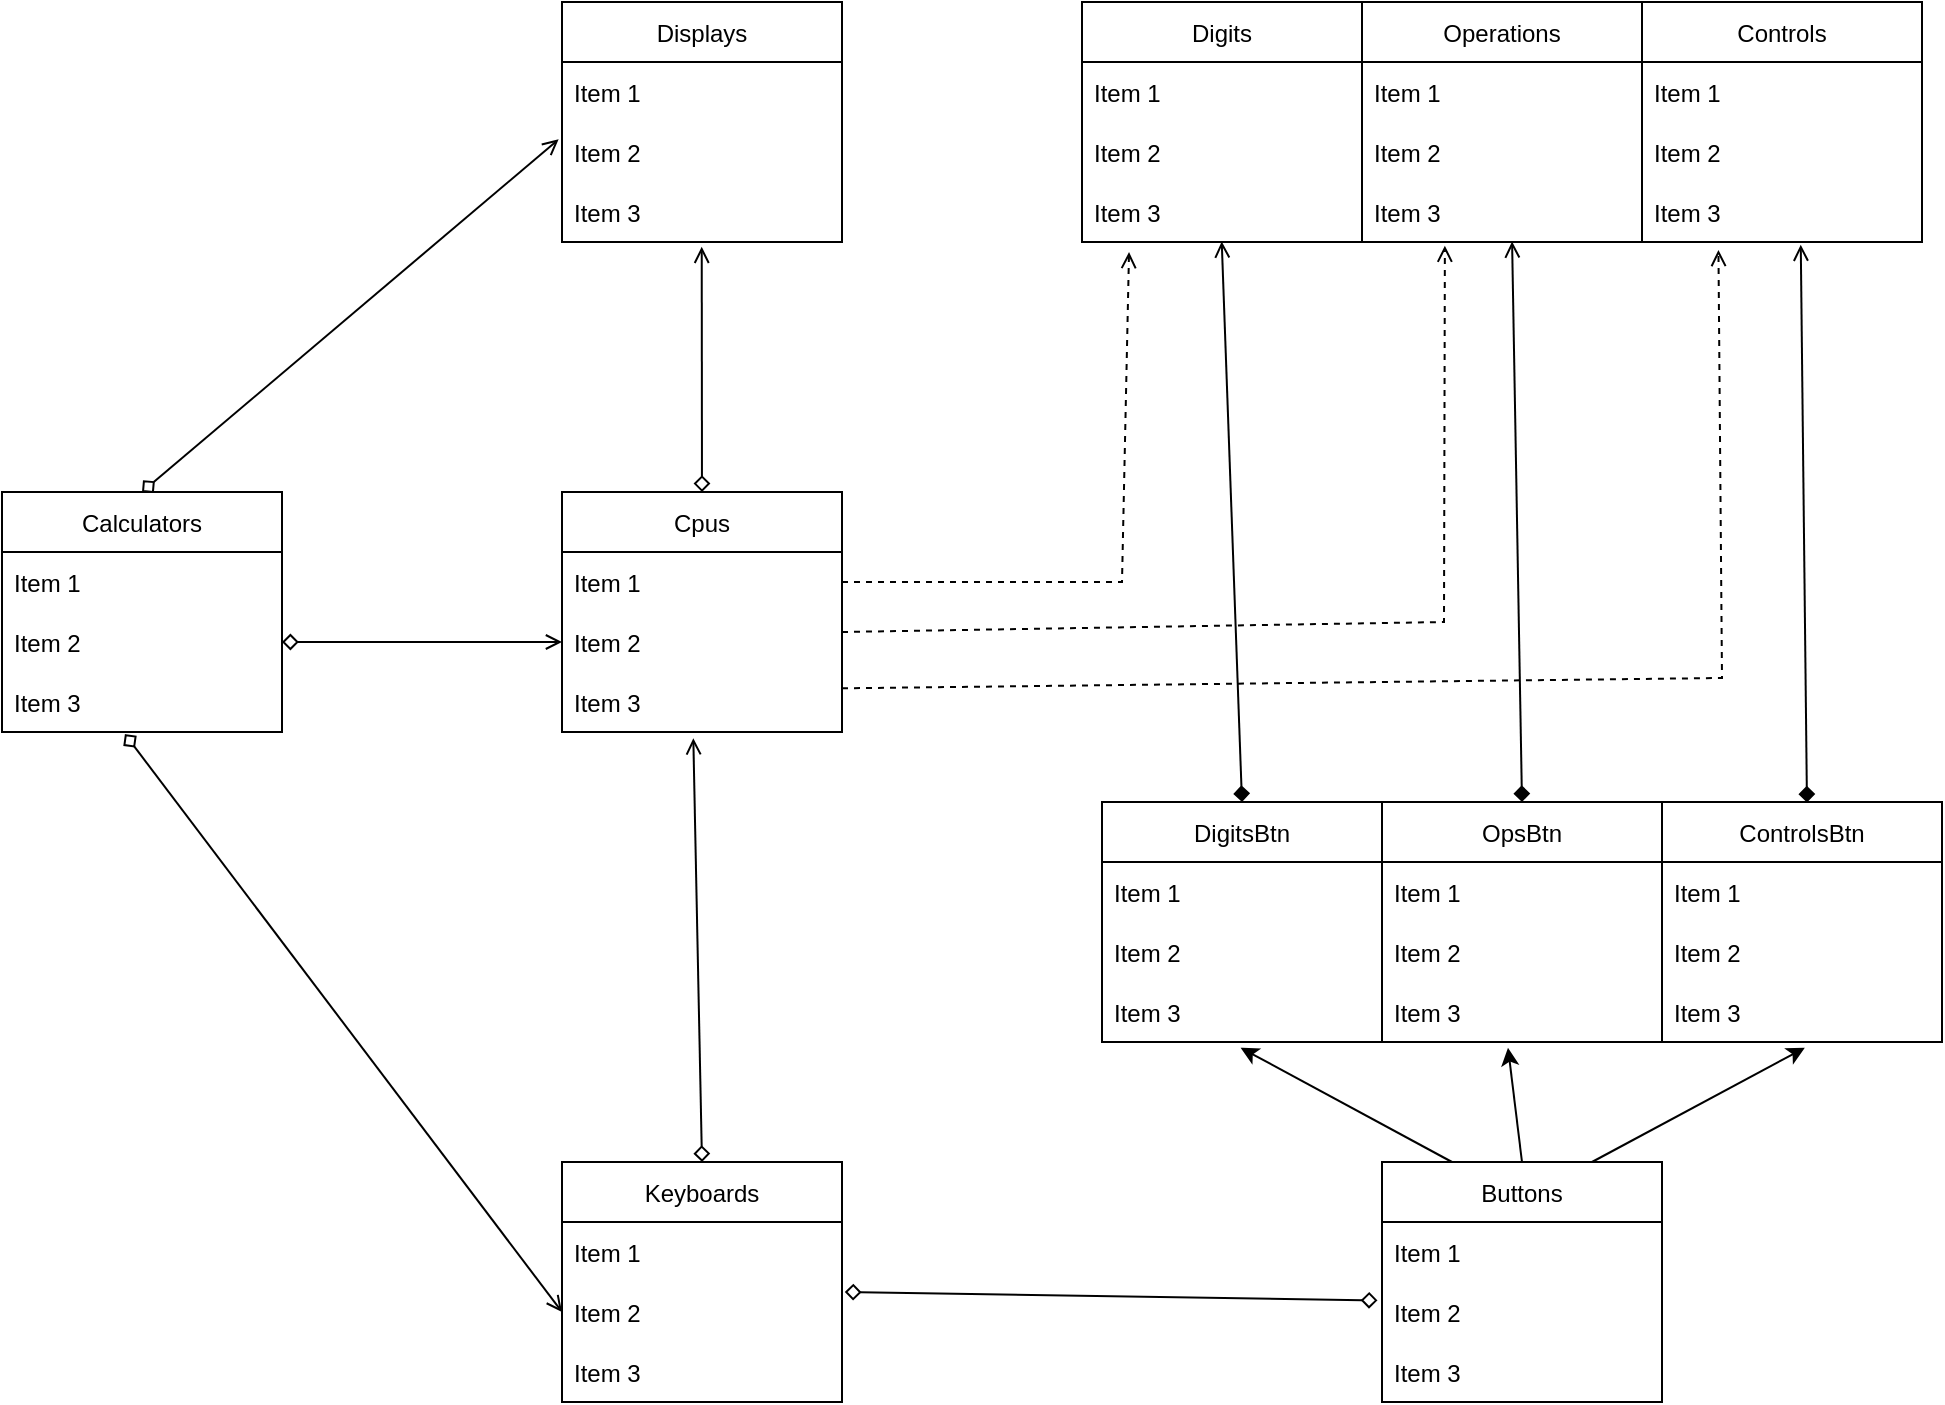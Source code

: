 <mxfile version="17.4.0" type="github">
  <diagram id="N7P-d8ys1Z3ynuPxni_u" name="Page-1">
    <mxGraphModel dx="1497" dy="735" grid="1" gridSize="10" guides="1" tooltips="1" connect="1" arrows="1" fold="1" page="1" pageScale="1" pageWidth="1100" pageHeight="850" math="0" shadow="0">
      <root>
        <mxCell id="0" />
        <mxCell id="1" parent="0" />
        <mxCell id="kSx1AaX-8GTqj39W6Hqu-1" value="Keyboards" style="swimlane;fontStyle=0;childLayout=stackLayout;horizontal=1;startSize=30;horizontalStack=0;resizeParent=1;resizeParentMax=0;resizeLast=0;collapsible=1;marginBottom=0;" vertex="1" parent="1">
          <mxGeometry x="410" y="700" width="140" height="120" as="geometry" />
        </mxCell>
        <mxCell id="kSx1AaX-8GTqj39W6Hqu-2" value="Item 1" style="text;strokeColor=none;fillColor=none;align=left;verticalAlign=middle;spacingLeft=4;spacingRight=4;overflow=hidden;points=[[0,0.5],[1,0.5]];portConstraint=eastwest;rotatable=0;" vertex="1" parent="kSx1AaX-8GTqj39W6Hqu-1">
          <mxGeometry y="30" width="140" height="30" as="geometry" />
        </mxCell>
        <mxCell id="kSx1AaX-8GTqj39W6Hqu-3" value="Item 2" style="text;strokeColor=none;fillColor=none;align=left;verticalAlign=middle;spacingLeft=4;spacingRight=4;overflow=hidden;points=[[0,0.5],[1,0.5]];portConstraint=eastwest;rotatable=0;" vertex="1" parent="kSx1AaX-8GTqj39W6Hqu-1">
          <mxGeometry y="60" width="140" height="30" as="geometry" />
        </mxCell>
        <mxCell id="kSx1AaX-8GTqj39W6Hqu-4" value="Item 3" style="text;strokeColor=none;fillColor=none;align=left;verticalAlign=middle;spacingLeft=4;spacingRight=4;overflow=hidden;points=[[0,0.5],[1,0.5]];portConstraint=eastwest;rotatable=0;" vertex="1" parent="kSx1AaX-8GTqj39W6Hqu-1">
          <mxGeometry y="90" width="140" height="30" as="geometry" />
        </mxCell>
        <mxCell id="kSx1AaX-8GTqj39W6Hqu-5" value="Buttons" style="swimlane;fontStyle=0;childLayout=stackLayout;horizontal=1;startSize=30;horizontalStack=0;resizeParent=1;resizeParentMax=0;resizeLast=0;collapsible=1;marginBottom=0;" vertex="1" parent="1">
          <mxGeometry x="820" y="700" width="140" height="120" as="geometry" />
        </mxCell>
        <mxCell id="kSx1AaX-8GTqj39W6Hqu-6" value="Item 1" style="text;strokeColor=none;fillColor=none;align=left;verticalAlign=middle;spacingLeft=4;spacingRight=4;overflow=hidden;points=[[0,0.5],[1,0.5]];portConstraint=eastwest;rotatable=0;" vertex="1" parent="kSx1AaX-8GTqj39W6Hqu-5">
          <mxGeometry y="30" width="140" height="30" as="geometry" />
        </mxCell>
        <mxCell id="kSx1AaX-8GTqj39W6Hqu-7" value="Item 2" style="text;strokeColor=none;fillColor=none;align=left;verticalAlign=middle;spacingLeft=4;spacingRight=4;overflow=hidden;points=[[0,0.5],[1,0.5]];portConstraint=eastwest;rotatable=0;" vertex="1" parent="kSx1AaX-8GTqj39W6Hqu-5">
          <mxGeometry y="60" width="140" height="30" as="geometry" />
        </mxCell>
        <mxCell id="kSx1AaX-8GTqj39W6Hqu-8" value="Item 3" style="text;strokeColor=none;fillColor=none;align=left;verticalAlign=middle;spacingLeft=4;spacingRight=4;overflow=hidden;points=[[0,0.5],[1,0.5]];portConstraint=eastwest;rotatable=0;" vertex="1" parent="kSx1AaX-8GTqj39W6Hqu-5">
          <mxGeometry y="90" width="140" height="30" as="geometry" />
        </mxCell>
        <mxCell id="kSx1AaX-8GTqj39W6Hqu-9" value="Displays" style="swimlane;fontStyle=0;childLayout=stackLayout;horizontal=1;startSize=30;horizontalStack=0;resizeParent=1;resizeParentMax=0;resizeLast=0;collapsible=1;marginBottom=0;" vertex="1" parent="1">
          <mxGeometry x="410" y="120" width="140" height="120" as="geometry" />
        </mxCell>
        <mxCell id="kSx1AaX-8GTqj39W6Hqu-10" value="Item 1" style="text;strokeColor=none;fillColor=none;align=left;verticalAlign=middle;spacingLeft=4;spacingRight=4;overflow=hidden;points=[[0,0.5],[1,0.5]];portConstraint=eastwest;rotatable=0;" vertex="1" parent="kSx1AaX-8GTqj39W6Hqu-9">
          <mxGeometry y="30" width="140" height="30" as="geometry" />
        </mxCell>
        <mxCell id="kSx1AaX-8GTqj39W6Hqu-11" value="Item 2" style="text;strokeColor=none;fillColor=none;align=left;verticalAlign=middle;spacingLeft=4;spacingRight=4;overflow=hidden;points=[[0,0.5],[1,0.5]];portConstraint=eastwest;rotatable=0;" vertex="1" parent="kSx1AaX-8GTqj39W6Hqu-9">
          <mxGeometry y="60" width="140" height="30" as="geometry" />
        </mxCell>
        <mxCell id="kSx1AaX-8GTqj39W6Hqu-12" value="Item 3" style="text;strokeColor=none;fillColor=none;align=left;verticalAlign=middle;spacingLeft=4;spacingRight=4;overflow=hidden;points=[[0,0.5],[1,0.5]];portConstraint=eastwest;rotatable=0;" vertex="1" parent="kSx1AaX-8GTqj39W6Hqu-9">
          <mxGeometry y="90" width="140" height="30" as="geometry" />
        </mxCell>
        <mxCell id="kSx1AaX-8GTqj39W6Hqu-13" value="Calculators" style="swimlane;fontStyle=0;childLayout=stackLayout;horizontal=1;startSize=30;horizontalStack=0;resizeParent=1;resizeParentMax=0;resizeLast=0;collapsible=1;marginBottom=0;" vertex="1" parent="1">
          <mxGeometry x="130" y="365" width="140" height="120" as="geometry" />
        </mxCell>
        <mxCell id="kSx1AaX-8GTqj39W6Hqu-14" value="Item 1" style="text;strokeColor=none;fillColor=none;align=left;verticalAlign=middle;spacingLeft=4;spacingRight=4;overflow=hidden;points=[[0,0.5],[1,0.5]];portConstraint=eastwest;rotatable=0;" vertex="1" parent="kSx1AaX-8GTqj39W6Hqu-13">
          <mxGeometry y="30" width="140" height="30" as="geometry" />
        </mxCell>
        <mxCell id="kSx1AaX-8GTqj39W6Hqu-15" value="Item 2" style="text;strokeColor=none;fillColor=none;align=left;verticalAlign=middle;spacingLeft=4;spacingRight=4;overflow=hidden;points=[[0,0.5],[1,0.5]];portConstraint=eastwest;rotatable=0;" vertex="1" parent="kSx1AaX-8GTqj39W6Hqu-13">
          <mxGeometry y="60" width="140" height="30" as="geometry" />
        </mxCell>
        <mxCell id="kSx1AaX-8GTqj39W6Hqu-16" value="Item 3" style="text;strokeColor=none;fillColor=none;align=left;verticalAlign=middle;spacingLeft=4;spacingRight=4;overflow=hidden;points=[[0,0.5],[1,0.5]];portConstraint=eastwest;rotatable=0;" vertex="1" parent="kSx1AaX-8GTqj39W6Hqu-13">
          <mxGeometry y="90" width="140" height="30" as="geometry" />
        </mxCell>
        <mxCell id="kSx1AaX-8GTqj39W6Hqu-17" value="Cpus" style="swimlane;fontStyle=0;childLayout=stackLayout;horizontal=1;startSize=30;horizontalStack=0;resizeParent=1;resizeParentMax=0;resizeLast=0;collapsible=1;marginBottom=0;" vertex="1" parent="1">
          <mxGeometry x="410" y="365" width="140" height="120" as="geometry" />
        </mxCell>
        <mxCell id="kSx1AaX-8GTqj39W6Hqu-18" value="Item 1" style="text;strokeColor=none;fillColor=none;align=left;verticalAlign=middle;spacingLeft=4;spacingRight=4;overflow=hidden;points=[[0,0.5],[1,0.5]];portConstraint=eastwest;rotatable=0;" vertex="1" parent="kSx1AaX-8GTqj39W6Hqu-17">
          <mxGeometry y="30" width="140" height="30" as="geometry" />
        </mxCell>
        <mxCell id="kSx1AaX-8GTqj39W6Hqu-19" value="Item 2" style="text;strokeColor=none;fillColor=none;align=left;verticalAlign=middle;spacingLeft=4;spacingRight=4;overflow=hidden;points=[[0,0.5],[1,0.5]];portConstraint=eastwest;rotatable=0;" vertex="1" parent="kSx1AaX-8GTqj39W6Hqu-17">
          <mxGeometry y="60" width="140" height="30" as="geometry" />
        </mxCell>
        <mxCell id="kSx1AaX-8GTqj39W6Hqu-20" value="Item 3" style="text;strokeColor=none;fillColor=none;align=left;verticalAlign=middle;spacingLeft=4;spacingRight=4;overflow=hidden;points=[[0,0.5],[1,0.5]];portConstraint=eastwest;rotatable=0;" vertex="1" parent="kSx1AaX-8GTqj39W6Hqu-17">
          <mxGeometry y="90" width="140" height="30" as="geometry" />
        </mxCell>
        <mxCell id="kSx1AaX-8GTqj39W6Hqu-21" value="ControlsBtn" style="swimlane;fontStyle=0;childLayout=stackLayout;horizontal=1;startSize=30;horizontalStack=0;resizeParent=1;resizeParentMax=0;resizeLast=0;collapsible=1;marginBottom=0;" vertex="1" parent="1">
          <mxGeometry x="960" y="520" width="140" height="120" as="geometry" />
        </mxCell>
        <mxCell id="kSx1AaX-8GTqj39W6Hqu-22" value="Item 1" style="text;strokeColor=none;fillColor=none;align=left;verticalAlign=middle;spacingLeft=4;spacingRight=4;overflow=hidden;points=[[0,0.5],[1,0.5]];portConstraint=eastwest;rotatable=0;" vertex="1" parent="kSx1AaX-8GTqj39W6Hqu-21">
          <mxGeometry y="30" width="140" height="30" as="geometry" />
        </mxCell>
        <mxCell id="kSx1AaX-8GTqj39W6Hqu-23" value="Item 2" style="text;strokeColor=none;fillColor=none;align=left;verticalAlign=middle;spacingLeft=4;spacingRight=4;overflow=hidden;points=[[0,0.5],[1,0.5]];portConstraint=eastwest;rotatable=0;" vertex="1" parent="kSx1AaX-8GTqj39W6Hqu-21">
          <mxGeometry y="60" width="140" height="30" as="geometry" />
        </mxCell>
        <mxCell id="kSx1AaX-8GTqj39W6Hqu-24" value="Item 3" style="text;strokeColor=none;fillColor=none;align=left;verticalAlign=middle;spacingLeft=4;spacingRight=4;overflow=hidden;points=[[0,0.5],[1,0.5]];portConstraint=eastwest;rotatable=0;" vertex="1" parent="kSx1AaX-8GTqj39W6Hqu-21">
          <mxGeometry y="90" width="140" height="30" as="geometry" />
        </mxCell>
        <mxCell id="kSx1AaX-8GTqj39W6Hqu-25" value="OpsBtn" style="swimlane;fontStyle=0;childLayout=stackLayout;horizontal=1;startSize=30;horizontalStack=0;resizeParent=1;resizeParentMax=0;resizeLast=0;collapsible=1;marginBottom=0;" vertex="1" parent="1">
          <mxGeometry x="820" y="520" width="140" height="120" as="geometry" />
        </mxCell>
        <mxCell id="kSx1AaX-8GTqj39W6Hqu-26" value="Item 1" style="text;strokeColor=none;fillColor=none;align=left;verticalAlign=middle;spacingLeft=4;spacingRight=4;overflow=hidden;points=[[0,0.5],[1,0.5]];portConstraint=eastwest;rotatable=0;" vertex="1" parent="kSx1AaX-8GTqj39W6Hqu-25">
          <mxGeometry y="30" width="140" height="30" as="geometry" />
        </mxCell>
        <mxCell id="kSx1AaX-8GTqj39W6Hqu-27" value="Item 2" style="text;strokeColor=none;fillColor=none;align=left;verticalAlign=middle;spacingLeft=4;spacingRight=4;overflow=hidden;points=[[0,0.5],[1,0.5]];portConstraint=eastwest;rotatable=0;" vertex="1" parent="kSx1AaX-8GTqj39W6Hqu-25">
          <mxGeometry y="60" width="140" height="30" as="geometry" />
        </mxCell>
        <mxCell id="kSx1AaX-8GTqj39W6Hqu-28" value="Item 3" style="text;strokeColor=none;fillColor=none;align=left;verticalAlign=middle;spacingLeft=4;spacingRight=4;overflow=hidden;points=[[0,0.5],[1,0.5]];portConstraint=eastwest;rotatable=0;" vertex="1" parent="kSx1AaX-8GTqj39W6Hqu-25">
          <mxGeometry y="90" width="140" height="30" as="geometry" />
        </mxCell>
        <mxCell id="kSx1AaX-8GTqj39W6Hqu-29" value="DigitsBtn" style="swimlane;fontStyle=0;childLayout=stackLayout;horizontal=1;startSize=30;horizontalStack=0;resizeParent=1;resizeParentMax=0;resizeLast=0;collapsible=1;marginBottom=0;" vertex="1" parent="1">
          <mxGeometry x="680" y="520" width="140" height="120" as="geometry" />
        </mxCell>
        <mxCell id="kSx1AaX-8GTqj39W6Hqu-30" value="Item 1" style="text;strokeColor=none;fillColor=none;align=left;verticalAlign=middle;spacingLeft=4;spacingRight=4;overflow=hidden;points=[[0,0.5],[1,0.5]];portConstraint=eastwest;rotatable=0;" vertex="1" parent="kSx1AaX-8GTqj39W6Hqu-29">
          <mxGeometry y="30" width="140" height="30" as="geometry" />
        </mxCell>
        <mxCell id="kSx1AaX-8GTqj39W6Hqu-31" value="Item 2" style="text;strokeColor=none;fillColor=none;align=left;verticalAlign=middle;spacingLeft=4;spacingRight=4;overflow=hidden;points=[[0,0.5],[1,0.5]];portConstraint=eastwest;rotatable=0;" vertex="1" parent="kSx1AaX-8GTqj39W6Hqu-29">
          <mxGeometry y="60" width="140" height="30" as="geometry" />
        </mxCell>
        <mxCell id="kSx1AaX-8GTqj39W6Hqu-32" value="Item 3" style="text;strokeColor=none;fillColor=none;align=left;verticalAlign=middle;spacingLeft=4;spacingRight=4;overflow=hidden;points=[[0,0.5],[1,0.5]];portConstraint=eastwest;rotatable=0;" vertex="1" parent="kSx1AaX-8GTqj39W6Hqu-29">
          <mxGeometry y="90" width="140" height="30" as="geometry" />
        </mxCell>
        <mxCell id="kSx1AaX-8GTqj39W6Hqu-33" value="Controls" style="swimlane;fontStyle=0;childLayout=stackLayout;horizontal=1;startSize=30;horizontalStack=0;resizeParent=1;resizeParentMax=0;resizeLast=0;collapsible=1;marginBottom=0;" vertex="1" parent="1">
          <mxGeometry x="950" y="120" width="140" height="120" as="geometry" />
        </mxCell>
        <mxCell id="kSx1AaX-8GTqj39W6Hqu-34" value="Item 1" style="text;strokeColor=none;fillColor=none;align=left;verticalAlign=middle;spacingLeft=4;spacingRight=4;overflow=hidden;points=[[0,0.5],[1,0.5]];portConstraint=eastwest;rotatable=0;" vertex="1" parent="kSx1AaX-8GTqj39W6Hqu-33">
          <mxGeometry y="30" width="140" height="30" as="geometry" />
        </mxCell>
        <mxCell id="kSx1AaX-8GTqj39W6Hqu-35" value="Item 2" style="text;strokeColor=none;fillColor=none;align=left;verticalAlign=middle;spacingLeft=4;spacingRight=4;overflow=hidden;points=[[0,0.5],[1,0.5]];portConstraint=eastwest;rotatable=0;" vertex="1" parent="kSx1AaX-8GTqj39W6Hqu-33">
          <mxGeometry y="60" width="140" height="30" as="geometry" />
        </mxCell>
        <mxCell id="kSx1AaX-8GTqj39W6Hqu-36" value="Item 3" style="text;strokeColor=none;fillColor=none;align=left;verticalAlign=middle;spacingLeft=4;spacingRight=4;overflow=hidden;points=[[0,0.5],[1,0.5]];portConstraint=eastwest;rotatable=0;" vertex="1" parent="kSx1AaX-8GTqj39W6Hqu-33">
          <mxGeometry y="90" width="140" height="30" as="geometry" />
        </mxCell>
        <mxCell id="kSx1AaX-8GTqj39W6Hqu-37" value="Operations" style="swimlane;fontStyle=0;childLayout=stackLayout;horizontal=1;startSize=30;horizontalStack=0;resizeParent=1;resizeParentMax=0;resizeLast=0;collapsible=1;marginBottom=0;" vertex="1" parent="1">
          <mxGeometry x="810" y="120" width="140" height="120" as="geometry" />
        </mxCell>
        <mxCell id="kSx1AaX-8GTqj39W6Hqu-38" value="Item 1" style="text;strokeColor=none;fillColor=none;align=left;verticalAlign=middle;spacingLeft=4;spacingRight=4;overflow=hidden;points=[[0,0.5],[1,0.5]];portConstraint=eastwest;rotatable=0;" vertex="1" parent="kSx1AaX-8GTqj39W6Hqu-37">
          <mxGeometry y="30" width="140" height="30" as="geometry" />
        </mxCell>
        <mxCell id="kSx1AaX-8GTqj39W6Hqu-39" value="Item 2" style="text;strokeColor=none;fillColor=none;align=left;verticalAlign=middle;spacingLeft=4;spacingRight=4;overflow=hidden;points=[[0,0.5],[1,0.5]];portConstraint=eastwest;rotatable=0;" vertex="1" parent="kSx1AaX-8GTqj39W6Hqu-37">
          <mxGeometry y="60" width="140" height="30" as="geometry" />
        </mxCell>
        <mxCell id="kSx1AaX-8GTqj39W6Hqu-40" value="Item 3" style="text;strokeColor=none;fillColor=none;align=left;verticalAlign=middle;spacingLeft=4;spacingRight=4;overflow=hidden;points=[[0,0.5],[1,0.5]];portConstraint=eastwest;rotatable=0;" vertex="1" parent="kSx1AaX-8GTqj39W6Hqu-37">
          <mxGeometry y="90" width="140" height="30" as="geometry" />
        </mxCell>
        <mxCell id="kSx1AaX-8GTqj39W6Hqu-41" value="Digits" style="swimlane;fontStyle=0;childLayout=stackLayout;horizontal=1;startSize=30;horizontalStack=0;resizeParent=1;resizeParentMax=0;resizeLast=0;collapsible=1;marginBottom=0;" vertex="1" parent="1">
          <mxGeometry x="670" y="120" width="140" height="120" as="geometry" />
        </mxCell>
        <mxCell id="kSx1AaX-8GTqj39W6Hqu-42" value="Item 1" style="text;strokeColor=none;fillColor=none;align=left;verticalAlign=middle;spacingLeft=4;spacingRight=4;overflow=hidden;points=[[0,0.5],[1,0.5]];portConstraint=eastwest;rotatable=0;" vertex="1" parent="kSx1AaX-8GTqj39W6Hqu-41">
          <mxGeometry y="30" width="140" height="30" as="geometry" />
        </mxCell>
        <mxCell id="kSx1AaX-8GTqj39W6Hqu-43" value="Item 2" style="text;strokeColor=none;fillColor=none;align=left;verticalAlign=middle;spacingLeft=4;spacingRight=4;overflow=hidden;points=[[0,0.5],[1,0.5]];portConstraint=eastwest;rotatable=0;" vertex="1" parent="kSx1AaX-8GTqj39W6Hqu-41">
          <mxGeometry y="60" width="140" height="30" as="geometry" />
        </mxCell>
        <mxCell id="kSx1AaX-8GTqj39W6Hqu-44" value="Item 3" style="text;strokeColor=none;fillColor=none;align=left;verticalAlign=middle;spacingLeft=4;spacingRight=4;overflow=hidden;points=[[0,0.5],[1,0.5]];portConstraint=eastwest;rotatable=0;" vertex="1" parent="kSx1AaX-8GTqj39W6Hqu-41">
          <mxGeometry y="90" width="140" height="30" as="geometry" />
        </mxCell>
        <mxCell id="kSx1AaX-8GTqj39W6Hqu-50" value="" style="endArrow=diamond;html=1;rounded=0;endFill=1;startArrow=open;startFill=0;exitX=0.499;exitY=0.991;exitDx=0;exitDy=0;exitPerimeter=0;entryX=0.5;entryY=0;entryDx=0;entryDy=0;" edge="1" parent="1" source="kSx1AaX-8GTqj39W6Hqu-44" target="kSx1AaX-8GTqj39W6Hqu-29">
          <mxGeometry width="50" height="50" relative="1" as="geometry">
            <mxPoint x="750" y="480" as="sourcePoint" />
            <mxPoint x="720" y="430" as="targetPoint" />
          </mxGeometry>
        </mxCell>
        <mxCell id="kSx1AaX-8GTqj39W6Hqu-51" value="" style="endArrow=open;html=1;rounded=0;endFill=0;entryX=0.536;entryY=0.991;entryDx=0;entryDy=0;entryPerimeter=0;exitX=0.5;exitY=0;exitDx=0;exitDy=0;startArrow=diamond;startFill=1;" edge="1" parent="1" source="kSx1AaX-8GTqj39W6Hqu-25" target="kSx1AaX-8GTqj39W6Hqu-40">
          <mxGeometry width="50" height="50" relative="1" as="geometry">
            <mxPoint x="885.07" y="516.04" as="sourcePoint" />
            <mxPoint x="874.93" y="320.0" as="targetPoint" />
          </mxGeometry>
        </mxCell>
        <mxCell id="kSx1AaX-8GTqj39W6Hqu-52" value="" style="endArrow=open;html=1;rounded=0;endFill=0;entryX=0.567;entryY=1.044;entryDx=0;entryDy=0;entryPerimeter=0;exitX=0.5;exitY=0;exitDx=0;exitDy=0;startArrow=diamond;startFill=1;" edge="1" parent="1" target="kSx1AaX-8GTqj39W6Hqu-36">
          <mxGeometry width="50" height="50" relative="1" as="geometry">
            <mxPoint x="1032.48" y="520.27" as="sourcePoint" />
            <mxPoint x="1027.52" y="320" as="targetPoint" />
          </mxGeometry>
        </mxCell>
        <mxCell id="kSx1AaX-8GTqj39W6Hqu-57" value="" style="endArrow=classic;html=1;rounded=0;entryX=0.495;entryY=1.096;entryDx=0;entryDy=0;exitX=0.25;exitY=0;exitDx=0;exitDy=0;entryPerimeter=0;" edge="1" parent="1" source="kSx1AaX-8GTqj39W6Hqu-5" target="kSx1AaX-8GTqj39W6Hqu-32">
          <mxGeometry width="50" height="50" relative="1" as="geometry">
            <mxPoint x="830.3" y="660" as="sourcePoint" />
            <mxPoint x="740" y="708.68" as="targetPoint" />
          </mxGeometry>
        </mxCell>
        <mxCell id="kSx1AaX-8GTqj39W6Hqu-58" value="" style="endArrow=classic;html=1;rounded=0;entryX=0.45;entryY=1.096;entryDx=0;entryDy=0;exitX=0.5;exitY=0;exitDx=0;exitDy=0;entryPerimeter=0;" edge="1" parent="1" source="kSx1AaX-8GTqj39W6Hqu-5" target="kSx1AaX-8GTqj39W6Hqu-28">
          <mxGeometry width="50" height="50" relative="1" as="geometry">
            <mxPoint x="932.85" y="687.12" as="sourcePoint" />
            <mxPoint x="827.15" y="630.0" as="targetPoint" />
          </mxGeometry>
        </mxCell>
        <mxCell id="kSx1AaX-8GTqj39W6Hqu-60" value="" style="endArrow=classic;html=1;rounded=0;entryX=0.51;entryY=1.096;entryDx=0;entryDy=0;exitX=0.75;exitY=0;exitDx=0;exitDy=0;entryPerimeter=0;" edge="1" parent="1" source="kSx1AaX-8GTqj39W6Hqu-5" target="kSx1AaX-8GTqj39W6Hqu-24">
          <mxGeometry width="50" height="50" relative="1" as="geometry">
            <mxPoint x="987" y="710" as="sourcePoint" />
            <mxPoint x="980" y="652.88" as="targetPoint" />
          </mxGeometry>
        </mxCell>
        <mxCell id="kSx1AaX-8GTqj39W6Hqu-62" value="" style="endArrow=diamond;html=1;rounded=0;entryX=-0.016;entryY=0.307;entryDx=0;entryDy=0;entryPerimeter=0;exitX=1.01;exitY=0.167;exitDx=0;exitDy=0;exitPerimeter=0;startArrow=diamond;startFill=0;endFill=0;" edge="1" parent="1" source="kSx1AaX-8GTqj39W6Hqu-3" target="kSx1AaX-8GTqj39W6Hqu-7">
          <mxGeometry width="50" height="50" relative="1" as="geometry">
            <mxPoint x="650" y="785" as="sourcePoint" />
            <mxPoint x="700" y="735" as="targetPoint" />
          </mxGeometry>
        </mxCell>
        <mxCell id="kSx1AaX-8GTqj39W6Hqu-63" value="" style="endArrow=diamond;html=1;rounded=0;endFill=0;startArrow=open;startFill=0;exitX=0.469;exitY=1.105;exitDx=0;exitDy=0;exitPerimeter=0;entryX=0.5;entryY=0;entryDx=0;entryDy=0;" edge="1" parent="1" source="kSx1AaX-8GTqj39W6Hqu-20" target="kSx1AaX-8GTqj39W6Hqu-1">
          <mxGeometry width="50" height="50" relative="1" as="geometry">
            <mxPoint x="474.93" y="499.73" as="sourcePoint" />
            <mxPoint x="476" y="680" as="targetPoint" />
          </mxGeometry>
        </mxCell>
        <mxCell id="kSx1AaX-8GTqj39W6Hqu-64" value="" style="endArrow=diamond;html=1;rounded=0;endFill=0;startArrow=open;startFill=0;entryX=0.5;entryY=0;entryDx=0;entryDy=0;exitX=0.499;exitY=1.079;exitDx=0;exitDy=0;exitPerimeter=0;" edge="1" parent="1" source="kSx1AaX-8GTqj39W6Hqu-12" target="kSx1AaX-8GTqj39W6Hqu-17">
          <mxGeometry width="50" height="50" relative="1" as="geometry">
            <mxPoint x="480" y="200" as="sourcePoint" />
            <mxPoint x="478" y="330" as="targetPoint" />
          </mxGeometry>
        </mxCell>
        <mxCell id="kSx1AaX-8GTqj39W6Hqu-65" value="" style="endArrow=diamond;html=1;rounded=0;endFill=0;startArrow=open;startFill=0;entryX=0.5;entryY=0;entryDx=0;entryDy=0;exitX=-0.012;exitY=0.289;exitDx=0;exitDy=0;exitPerimeter=0;" edge="1" parent="1" source="kSx1AaX-8GTqj39W6Hqu-11" target="kSx1AaX-8GTqj39W6Hqu-13">
          <mxGeometry width="50" height="50" relative="1" as="geometry">
            <mxPoint x="300.0" y="153.69" as="sourcePoint" />
            <mxPoint x="300.14" y="366.32" as="targetPoint" />
          </mxGeometry>
        </mxCell>
        <mxCell id="kSx1AaX-8GTqj39W6Hqu-67" value="" style="endArrow=diamond;html=1;rounded=0;endFill=0;startArrow=open;startFill=0;entryX=1;entryY=0.5;entryDx=0;entryDy=0;exitX=0;exitY=0.5;exitDx=0;exitDy=0;" edge="1" parent="1" source="kSx1AaX-8GTqj39W6Hqu-19" target="kSx1AaX-8GTqj39W6Hqu-15">
          <mxGeometry width="50" height="50" relative="1" as="geometry">
            <mxPoint x="418.32" y="108.67" as="sourcePoint" />
            <mxPoint x="210" y="375" as="targetPoint" />
          </mxGeometry>
        </mxCell>
        <mxCell id="kSx1AaX-8GTqj39W6Hqu-68" value="" style="endArrow=diamond;html=1;rounded=0;endFill=0;startArrow=open;startFill=0;exitX=0;exitY=0.5;exitDx=0;exitDy=0;entryX=0.439;entryY=1.035;entryDx=0;entryDy=0;entryPerimeter=0;" edge="1" parent="1" source="kSx1AaX-8GTqj39W6Hqu-3" target="kSx1AaX-8GTqj39W6Hqu-16">
          <mxGeometry width="50" height="50" relative="1" as="geometry">
            <mxPoint x="410.0" y="433.67" as="sourcePoint" />
            <mxPoint x="190" y="540" as="targetPoint" />
          </mxGeometry>
        </mxCell>
        <mxCell id="kSx1AaX-8GTqj39W6Hqu-74" value="" style="endArrow=open;html=1;rounded=0;dashed=1;exitX=1;exitY=0.5;exitDx=0;exitDy=0;entryX=0.168;entryY=1.167;entryDx=0;entryDy=0;entryPerimeter=0;endFill=0;" edge="1" parent="1" source="kSx1AaX-8GTqj39W6Hqu-18" target="kSx1AaX-8GTqj39W6Hqu-44">
          <mxGeometry width="50" height="50" relative="1" as="geometry">
            <mxPoint x="770" y="390" as="sourcePoint" />
            <mxPoint x="700" y="370" as="targetPoint" />
            <Array as="points">
              <mxPoint x="690" y="410" />
            </Array>
          </mxGeometry>
        </mxCell>
        <mxCell id="kSx1AaX-8GTqj39W6Hqu-76" value="" style="endArrow=open;html=1;rounded=0;dashed=1;exitX=1;exitY=0.5;exitDx=0;exitDy=0;entryX=0.296;entryY=1.061;entryDx=0;entryDy=0;entryPerimeter=0;endFill=0;" edge="1" parent="1" target="kSx1AaX-8GTqj39W6Hqu-40">
          <mxGeometry width="50" height="50" relative="1" as="geometry">
            <mxPoint x="550" y="434.99" as="sourcePoint" />
            <mxPoint x="693.52" y="270.0" as="targetPoint" />
            <Array as="points">
              <mxPoint x="851" y="430" />
            </Array>
          </mxGeometry>
        </mxCell>
        <mxCell id="kSx1AaX-8GTqj39W6Hqu-77" value="" style="endArrow=open;html=1;rounded=0;dashed=1;exitX=1;exitY=0.5;exitDx=0;exitDy=0;entryX=0.273;entryY=1.132;entryDx=0;entryDy=0;entryPerimeter=0;endFill=0;" edge="1" parent="1" target="kSx1AaX-8GTqj39W6Hqu-36">
          <mxGeometry width="50" height="50" relative="1" as="geometry">
            <mxPoint x="550" y="463.16" as="sourcePoint" />
            <mxPoint x="851.44" y="270.0" as="targetPoint" />
            <Array as="points">
              <mxPoint x="990" y="458" />
            </Array>
          </mxGeometry>
        </mxCell>
      </root>
    </mxGraphModel>
  </diagram>
</mxfile>
